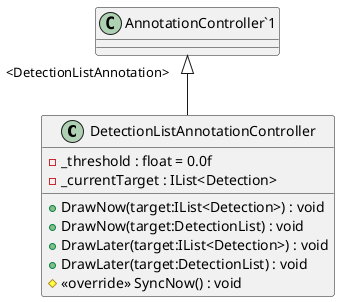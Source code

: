 @startuml
class DetectionListAnnotationController {
    - _threshold : float = 0.0f
    - _currentTarget : IList<Detection>
    + DrawNow(target:IList<Detection>) : void
    + DrawNow(target:DetectionList) : void
    + DrawLater(target:IList<Detection>) : void
    + DrawLater(target:DetectionList) : void
    # <<override>> SyncNow() : void
}
"AnnotationController`1" "<DetectionListAnnotation>" <|-- DetectionListAnnotationController
@enduml
